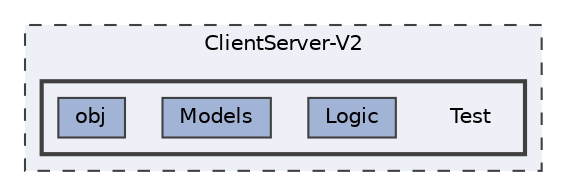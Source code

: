 digraph "C:/Users/m4ss/source/repos/mssevov18/ClientServerAPI/ClientServer-V2/Test"
{
 // LATEX_PDF_SIZE
  bgcolor="transparent";
  edge [fontname=Helvetica,fontsize=10,labelfontname=Helvetica,labelfontsize=10];
  node [fontname=Helvetica,fontsize=10,shape=box,height=0.2,width=0.4];
  compound=true
  subgraph clusterdir_48d2ab0675f1f4006b5918e81cb0368a {
    graph [ bgcolor="#edf0f7", pencolor="grey25", label="ClientServer-V2", fontname=Helvetica,fontsize=10 style="filled,dashed", URL="dir_48d2ab0675f1f4006b5918e81cb0368a.html",tooltip=""]
  subgraph clusterdir_fd2ac2126a42aafd32d1ed5bfc3864ca {
    graph [ bgcolor="#edf0f7", pencolor="grey25", label="", fontname=Helvetica,fontsize=10 style="filled,bold", URL="dir_fd2ac2126a42aafd32d1ed5bfc3864ca.html",tooltip=""]
    dir_fd2ac2126a42aafd32d1ed5bfc3864ca [shape=plaintext, label="Test"];
  dir_0cd7760ef0e37b34251b6e674b57532f [label="Logic", fillcolor="#a2b4d6", color="grey25", style="filled", URL="dir_0cd7760ef0e37b34251b6e674b57532f.html",tooltip=""];
  dir_3ce766dad596b1fa696a526688d6bf51 [label="Models", fillcolor="#a2b4d6", color="grey25", style="filled", URL="dir_3ce766dad596b1fa696a526688d6bf51.html",tooltip=""];
  dir_93e61584a30de1232d2282cc2c12e91c [label="obj", fillcolor="#a2b4d6", color="grey25", style="filled", URL="dir_93e61584a30de1232d2282cc2c12e91c.html",tooltip=""];
  }
  }
}
